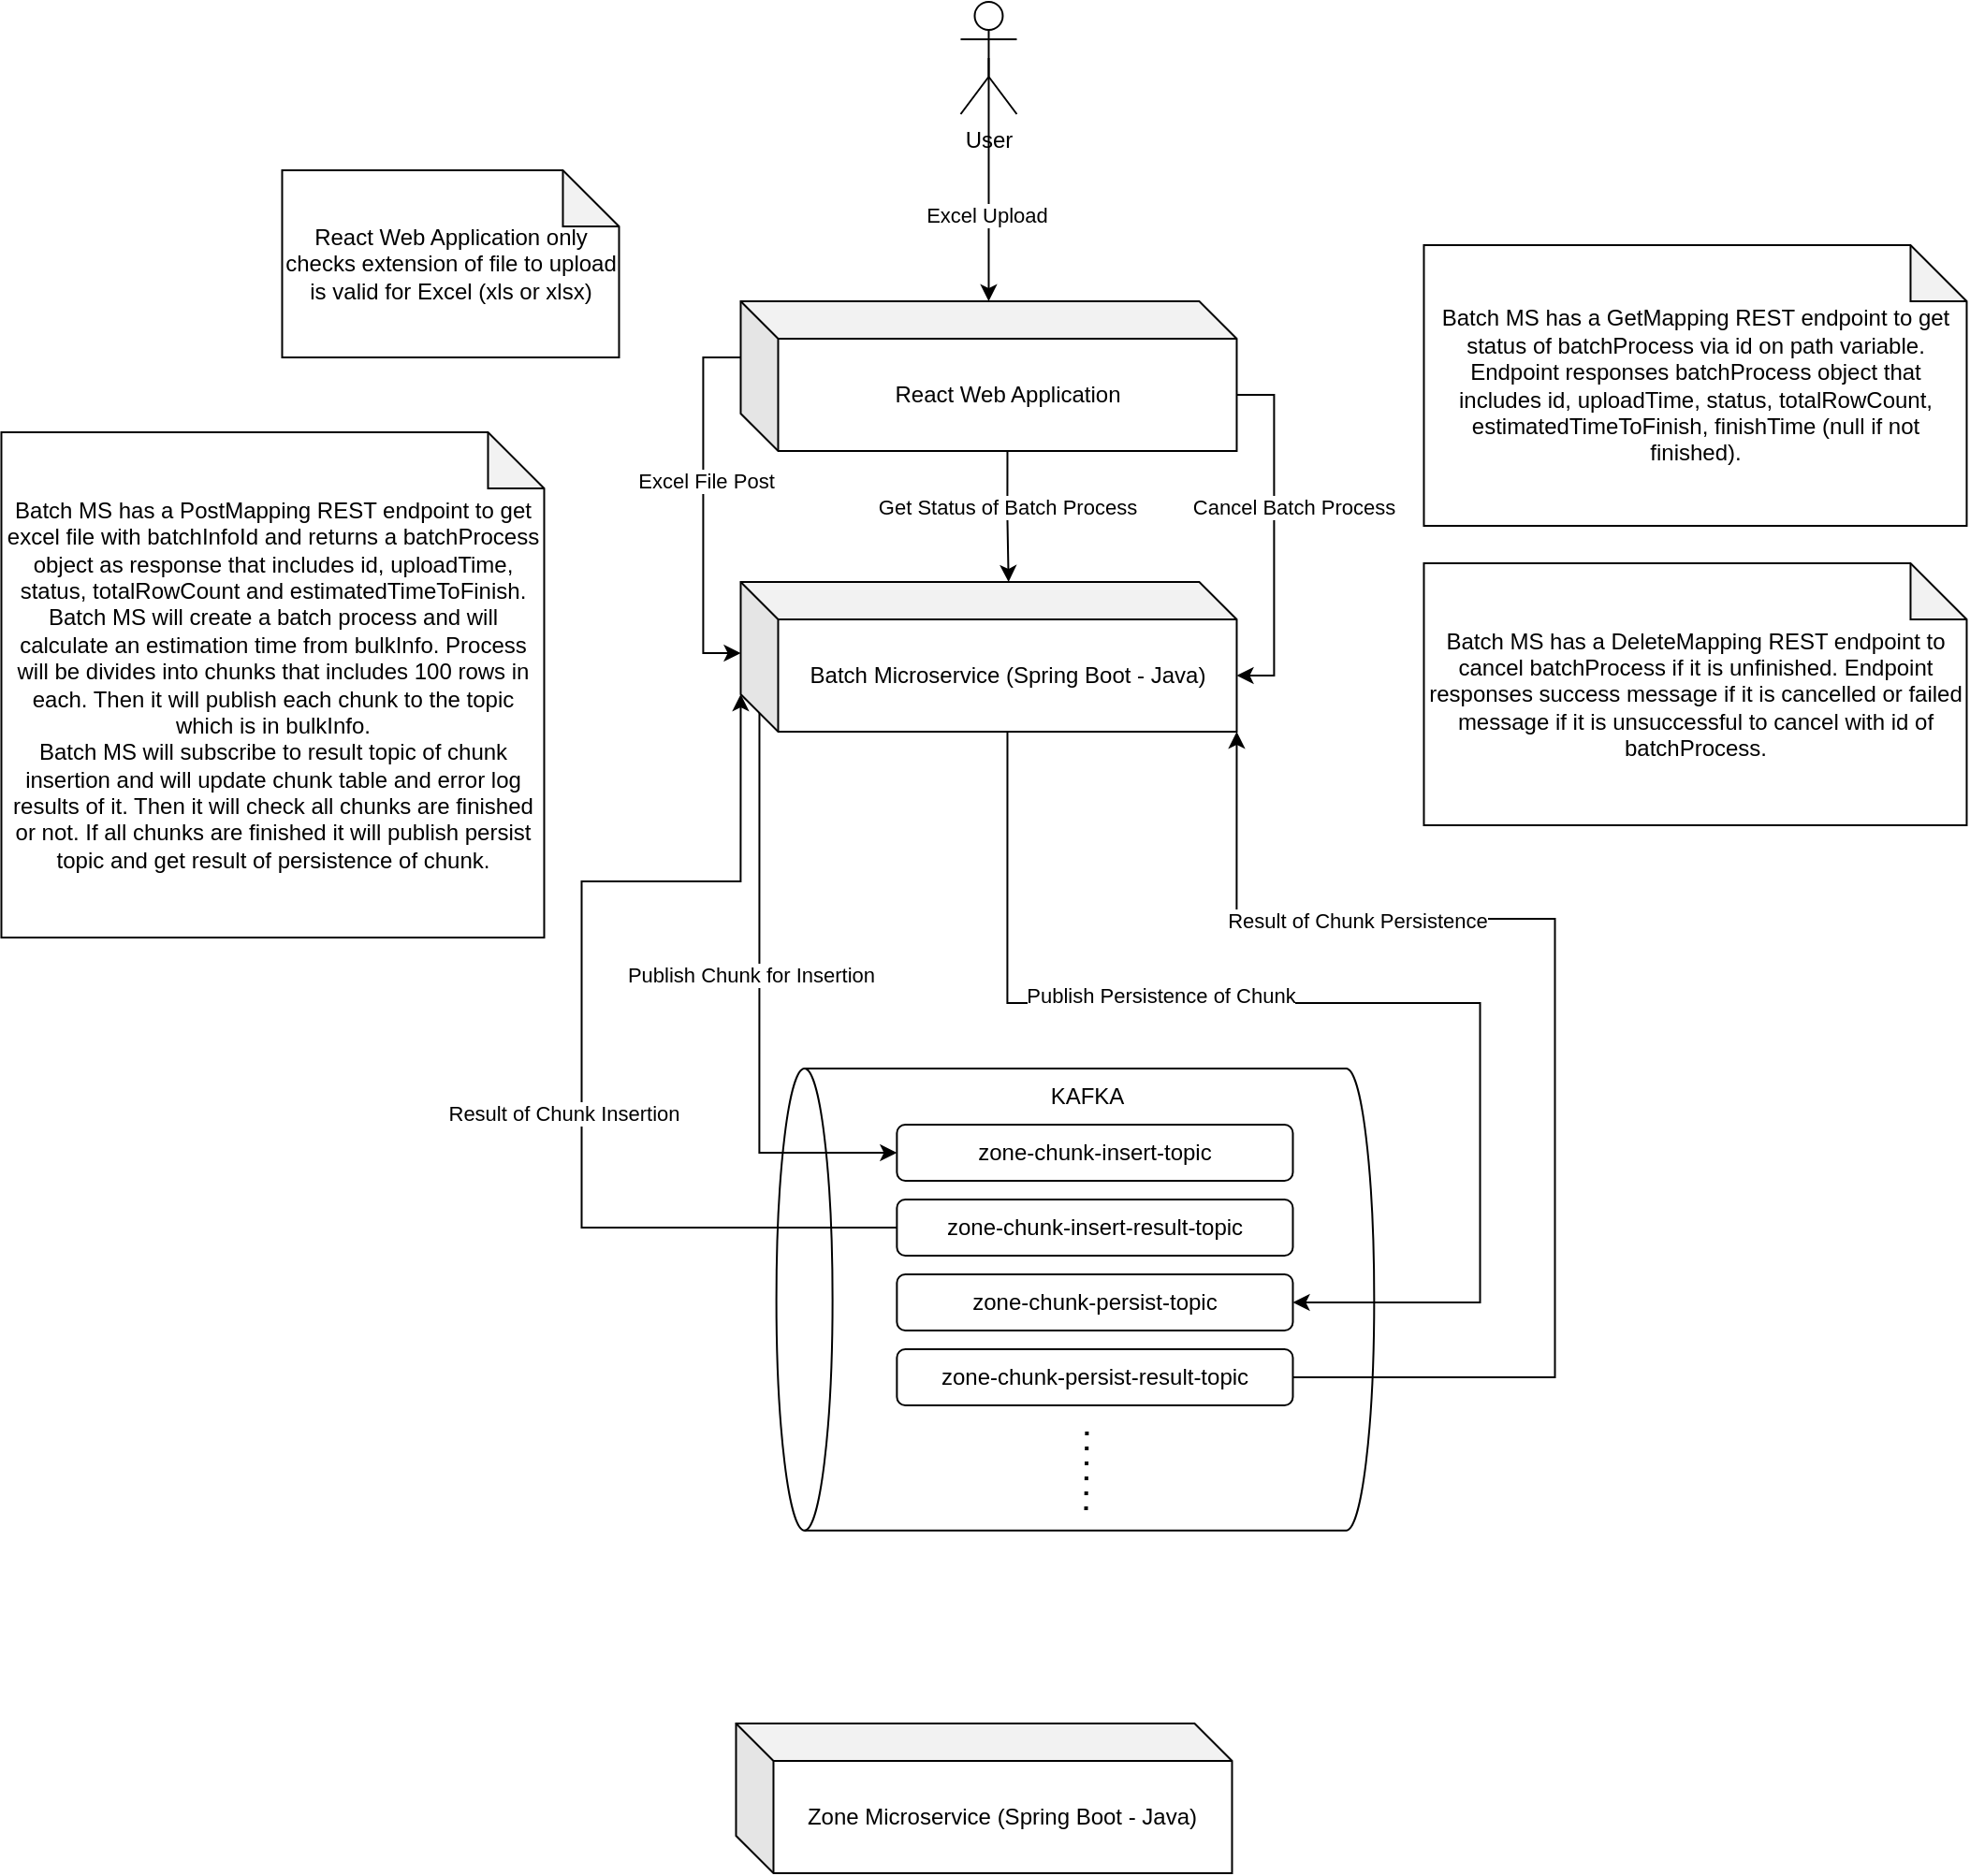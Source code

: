 <mxfile version="24.5.4" type="device">
  <diagram name="Sayfa -1" id="Id7xuNpCygms_7nZgnj9">
    <mxGraphModel dx="1461" dy="896" grid="0" gridSize="10" guides="1" tooltips="1" connect="1" arrows="1" fold="1" page="0" pageScale="1" pageWidth="850" pageHeight="1100" math="0" shadow="0">
      <root>
        <mxCell id="0" />
        <mxCell id="1" parent="0" />
        <mxCell id="rkw44CQHJ62osZa49O70-1" value="" style="shape=cylinder3;whiteSpace=wrap;html=1;boundedLbl=1;backgroundOutline=1;size=15;rotation=-90;textDirection=vertical-lr;" vertex="1" parent="1">
          <mxGeometry x="479.05" y="583.76" width="246.87" height="319.37" as="geometry" />
        </mxCell>
        <mxCell id="rkw44CQHJ62osZa49O70-4" style="edgeStyle=orthogonalEdgeStyle;rounded=0;orthogonalLoop=1;jettySize=auto;html=1;exitX=0.5;exitY=0.5;exitDx=0;exitDy=0;exitPerimeter=0;" edge="1" parent="1" source="rkw44CQHJ62osZa49O70-2" target="rkw44CQHJ62osZa49O70-3">
          <mxGeometry relative="1" as="geometry" />
        </mxCell>
        <mxCell id="rkw44CQHJ62osZa49O70-5" value="Excel Upload" style="edgeLabel;html=1;align=center;verticalAlign=middle;resizable=0;points=[];" vertex="1" connectable="0" parent="rkw44CQHJ62osZa49O70-4">
          <mxGeometry x="0.292" y="-1" relative="1" as="geometry">
            <mxPoint as="offset" />
          </mxGeometry>
        </mxCell>
        <mxCell id="rkw44CQHJ62osZa49O70-2" value="User" style="shape=umlActor;verticalLabelPosition=bottom;verticalAlign=top;html=1;outlineConnect=0;" vertex="1" parent="1">
          <mxGeometry x="541.24" y="50" width="30" height="60" as="geometry" />
        </mxCell>
        <mxCell id="rkw44CQHJ62osZa49O70-3" value="React Web Application" style="shape=cube;whiteSpace=wrap;html=1;boundedLbl=1;backgroundOutline=1;darkOpacity=0.05;darkOpacity2=0.1;" vertex="1" parent="1">
          <mxGeometry x="423.74" y="210" width="265" height="80" as="geometry" />
        </mxCell>
        <mxCell id="rkw44CQHJ62osZa49O70-29" style="edgeStyle=orthogonalEdgeStyle;rounded=0;orthogonalLoop=1;jettySize=auto;html=1;exitX=0;exitY=0;exitDx=10;exitDy=70;exitPerimeter=0;entryX=0;entryY=0.5;entryDx=0;entryDy=0;" edge="1" parent="1" source="rkw44CQHJ62osZa49O70-6" target="rkw44CQHJ62osZa49O70-23">
          <mxGeometry relative="1" as="geometry" />
        </mxCell>
        <mxCell id="rkw44CQHJ62osZa49O70-30" value="Publish Chunk for Insertion" style="edgeLabel;html=1;align=center;verticalAlign=middle;resizable=0;points=[];" vertex="1" connectable="0" parent="rkw44CQHJ62osZa49O70-29">
          <mxGeometry x="-0.3" y="-2" relative="1" as="geometry">
            <mxPoint x="-3" y="32" as="offset" />
          </mxGeometry>
        </mxCell>
        <mxCell id="rkw44CQHJ62osZa49O70-34" style="edgeStyle=orthogonalEdgeStyle;rounded=0;orthogonalLoop=1;jettySize=auto;html=1;exitX=0;exitY=0;exitDx=142.5;exitDy=80;exitPerimeter=0;entryX=1;entryY=0.5;entryDx=0;entryDy=0;" edge="1" parent="1" source="rkw44CQHJ62osZa49O70-6" target="rkw44CQHJ62osZa49O70-26">
          <mxGeometry relative="1" as="geometry">
            <Array as="points">
              <mxPoint x="566.74" y="585" />
              <mxPoint x="818.74" y="585" />
              <mxPoint x="818.74" y="745" />
            </Array>
          </mxGeometry>
        </mxCell>
        <mxCell id="rkw44CQHJ62osZa49O70-35" value="Publish Persistence of Chunk" style="edgeLabel;html=1;align=center;verticalAlign=middle;resizable=0;points=[];" vertex="1" connectable="0" parent="rkw44CQHJ62osZa49O70-34">
          <mxGeometry x="-0.311" y="4" relative="1" as="geometry">
            <mxPoint as="offset" />
          </mxGeometry>
        </mxCell>
        <mxCell id="rkw44CQHJ62osZa49O70-6" value="Batch Microservice (Spring Boot - Java)" style="shape=cube;whiteSpace=wrap;html=1;boundedLbl=1;backgroundOutline=1;darkOpacity=0.05;darkOpacity2=0.1;" vertex="1" parent="1">
          <mxGeometry x="423.74" y="360" width="265" height="80" as="geometry" />
        </mxCell>
        <mxCell id="rkw44CQHJ62osZa49O70-9" value="React Web Application only checks extension of file to upload is valid for Excel (xls or xlsx)" style="shape=note;whiteSpace=wrap;html=1;backgroundOutline=1;darkOpacity=0.05;" vertex="1" parent="1">
          <mxGeometry x="178.74" y="140" width="180" height="100" as="geometry" />
        </mxCell>
        <mxCell id="rkw44CQHJ62osZa49O70-10" value="Batch MS has a PostMapping REST endpoint to get excel file with batchInfoId and returns a batchProcess object as response that includes id, uploadTime, status, totalRowCount and estimatedTimeToFinish.&lt;br&gt;Batch MS will create a batch process and will calculate an estimation time from bulkInfo. Process will be divides into chunks that includes 100 rows in each. Then it will publish each chunk to the topic which is in bulkInfo.&lt;div&gt;Batch MS will subscribe to result topic of chunk insertion and will update chunk table and error log results of it. Then it will check all chunks are finished or not. If all chunks are finished it will publish persist topic and get result of persistence of chunk.&lt;br&gt;&lt;/div&gt;" style="shape=note;whiteSpace=wrap;html=1;backgroundOutline=1;darkOpacity=0.05;" vertex="1" parent="1">
          <mxGeometry x="28.74" y="280" width="290" height="270" as="geometry" />
        </mxCell>
        <mxCell id="rkw44CQHJ62osZa49O70-11" value="Batch MS has a GetMapping REST endpoint to get status of batchProcess via id on path variable. Endpoint responses batchProcess object that includes id, uploadTime, status, totalRowCount, estimatedTimeToFinish, finishTime (null if not finished)." style="shape=note;whiteSpace=wrap;html=1;backgroundOutline=1;darkOpacity=0.05;" vertex="1" parent="1">
          <mxGeometry x="788.74" y="180" width="290" height="150" as="geometry" />
        </mxCell>
        <mxCell id="rkw44CQHJ62osZa49O70-14" style="edgeStyle=orthogonalEdgeStyle;rounded=0;orthogonalLoop=1;jettySize=auto;html=1;exitX=0;exitY=0;exitDx=0;exitDy=30;exitPerimeter=0;entryX=0;entryY=0.475;entryDx=0;entryDy=0;entryPerimeter=0;" edge="1" parent="1" source="rkw44CQHJ62osZa49O70-3" target="rkw44CQHJ62osZa49O70-6">
          <mxGeometry relative="1" as="geometry" />
        </mxCell>
        <mxCell id="rkw44CQHJ62osZa49O70-15" value="Excel File Post" style="edgeLabel;html=1;align=center;verticalAlign=middle;resizable=0;points=[];" vertex="1" connectable="0" parent="rkw44CQHJ62osZa49O70-14">
          <mxGeometry x="-0.131" y="1" relative="1" as="geometry">
            <mxPoint as="offset" />
          </mxGeometry>
        </mxCell>
        <mxCell id="rkw44CQHJ62osZa49O70-16" style="edgeStyle=orthogonalEdgeStyle;rounded=0;orthogonalLoop=1;jettySize=auto;html=1;exitX=0;exitY=0;exitDx=265;exitDy=50;exitPerimeter=0;entryX=0;entryY=0;entryDx=265;entryDy=50;entryPerimeter=0;" edge="1" parent="1" source="rkw44CQHJ62osZa49O70-3" target="rkw44CQHJ62osZa49O70-6">
          <mxGeometry relative="1" as="geometry" />
        </mxCell>
        <mxCell id="rkw44CQHJ62osZa49O70-17" value="Cancel Batch Process" style="edgeLabel;html=1;align=center;verticalAlign=middle;resizable=0;points=[];" vertex="1" connectable="0" parent="rkw44CQHJ62osZa49O70-16">
          <mxGeometry x="-0.347" y="-1" relative="1" as="geometry">
            <mxPoint x="11" y="18" as="offset" />
          </mxGeometry>
        </mxCell>
        <mxCell id="rkw44CQHJ62osZa49O70-18" style="edgeStyle=orthogonalEdgeStyle;rounded=0;orthogonalLoop=1;jettySize=auto;html=1;exitX=0;exitY=0;exitDx=142.5;exitDy=80;exitPerimeter=0;entryX=0.54;entryY=0;entryDx=0;entryDy=0;entryPerimeter=0;" edge="1" parent="1" source="rkw44CQHJ62osZa49O70-3" target="rkw44CQHJ62osZa49O70-6">
          <mxGeometry relative="1" as="geometry" />
        </mxCell>
        <mxCell id="rkw44CQHJ62osZa49O70-19" value="Get Status of Batch Process" style="edgeLabel;html=1;align=center;verticalAlign=middle;resizable=0;points=[];" vertex="1" connectable="0" parent="rkw44CQHJ62osZa49O70-18">
          <mxGeometry x="-0.15" relative="1" as="geometry">
            <mxPoint as="offset" />
          </mxGeometry>
        </mxCell>
        <mxCell id="rkw44CQHJ62osZa49O70-20" value="Batch MS has a DeleteMapping REST endpoint to cancel batchProcess if it is unfinished. Endpoint responses success message if it is cancelled or failed message if it is unsuccessful to cancel with id of batchProcess." style="shape=note;whiteSpace=wrap;html=1;backgroundOutline=1;darkOpacity=0.05;" vertex="1" parent="1">
          <mxGeometry x="788.74" y="350" width="290" height="140" as="geometry" />
        </mxCell>
        <mxCell id="rkw44CQHJ62osZa49O70-22" value="KAFKA" style="text;html=1;align=center;verticalAlign=middle;whiteSpace=wrap;rounded=0;" vertex="1" parent="1">
          <mxGeometry x="578.74" y="620" width="60" height="30" as="geometry" />
        </mxCell>
        <mxCell id="rkw44CQHJ62osZa49O70-23" value="zone-chunk-insert-topic" style="rounded=1;whiteSpace=wrap;html=1;" vertex="1" parent="1">
          <mxGeometry x="507.18" y="650" width="211.56" height="30" as="geometry" />
        </mxCell>
        <mxCell id="rkw44CQHJ62osZa49O70-24" value="zone-chunk-insert-result-topic" style="rounded=1;whiteSpace=wrap;html=1;" vertex="1" parent="1">
          <mxGeometry x="507.18" y="690" width="211.56" height="30" as="geometry" />
        </mxCell>
        <mxCell id="rkw44CQHJ62osZa49O70-25" value="" style="endArrow=none;dashed=1;html=1;dashPattern=1 3;strokeWidth=2;rounded=0;" edge="1" parent="1">
          <mxGeometry width="50" height="50" relative="1" as="geometry">
            <mxPoint x="608.24" y="856" as="sourcePoint" />
            <mxPoint x="608.74" y="810" as="targetPoint" />
          </mxGeometry>
        </mxCell>
        <mxCell id="rkw44CQHJ62osZa49O70-26" value="zone-chunk-persist-topic" style="rounded=1;whiteSpace=wrap;html=1;" vertex="1" parent="1">
          <mxGeometry x="507.18" y="730" width="211.56" height="30" as="geometry" />
        </mxCell>
        <mxCell id="rkw44CQHJ62osZa49O70-27" value="zone-chunk-persist-result-topic" style="rounded=1;whiteSpace=wrap;html=1;" vertex="1" parent="1">
          <mxGeometry x="507.18" y="770" width="211.56" height="30" as="geometry" />
        </mxCell>
        <mxCell id="rkw44CQHJ62osZa49O70-28" value="Zone Microservice (Spring Boot - Java)" style="shape=cube;whiteSpace=wrap;html=1;boundedLbl=1;backgroundOutline=1;darkOpacity=0.05;darkOpacity2=0.1;" vertex="1" parent="1">
          <mxGeometry x="421.24" y="970" width="265" height="80" as="geometry" />
        </mxCell>
        <mxCell id="rkw44CQHJ62osZa49O70-32" style="edgeStyle=orthogonalEdgeStyle;rounded=0;orthogonalLoop=1;jettySize=auto;html=1;exitX=0;exitY=0.5;exitDx=0;exitDy=0;entryX=0;entryY=0;entryDx=0;entryDy=60;entryPerimeter=0;" edge="1" parent="1" source="rkw44CQHJ62osZa49O70-24" target="rkw44CQHJ62osZa49O70-6">
          <mxGeometry relative="1" as="geometry">
            <Array as="points">
              <mxPoint x="338.74" y="705" />
              <mxPoint x="338.74" y="520" />
              <mxPoint x="423.74" y="520" />
            </Array>
          </mxGeometry>
        </mxCell>
        <mxCell id="rkw44CQHJ62osZa49O70-33" value="Result of Chunk Insertion" style="edgeLabel;html=1;align=center;verticalAlign=middle;resizable=0;points=[];" vertex="1" connectable="0" parent="rkw44CQHJ62osZa49O70-32">
          <mxGeometry x="-0.148" y="-1" relative="1" as="geometry">
            <mxPoint x="-11" as="offset" />
          </mxGeometry>
        </mxCell>
        <mxCell id="rkw44CQHJ62osZa49O70-36" style="edgeStyle=orthogonalEdgeStyle;rounded=0;orthogonalLoop=1;jettySize=auto;html=1;exitX=1;exitY=0.5;exitDx=0;exitDy=0;entryX=1;entryY=1;entryDx=0;entryDy=0;entryPerimeter=0;" edge="1" parent="1" source="rkw44CQHJ62osZa49O70-27" target="rkw44CQHJ62osZa49O70-6">
          <mxGeometry relative="1" as="geometry">
            <Array as="points">
              <mxPoint x="858.74" y="785" />
              <mxPoint x="858.74" y="540" />
              <mxPoint x="688.74" y="540" />
            </Array>
          </mxGeometry>
        </mxCell>
        <mxCell id="rkw44CQHJ62osZa49O70-37" value="Result of Chunk Persistence" style="edgeLabel;html=1;align=center;verticalAlign=middle;resizable=0;points=[];" vertex="1" connectable="0" parent="rkw44CQHJ62osZa49O70-36">
          <mxGeometry x="0.499" y="1" relative="1" as="geometry">
            <mxPoint as="offset" />
          </mxGeometry>
        </mxCell>
      </root>
    </mxGraphModel>
  </diagram>
</mxfile>
